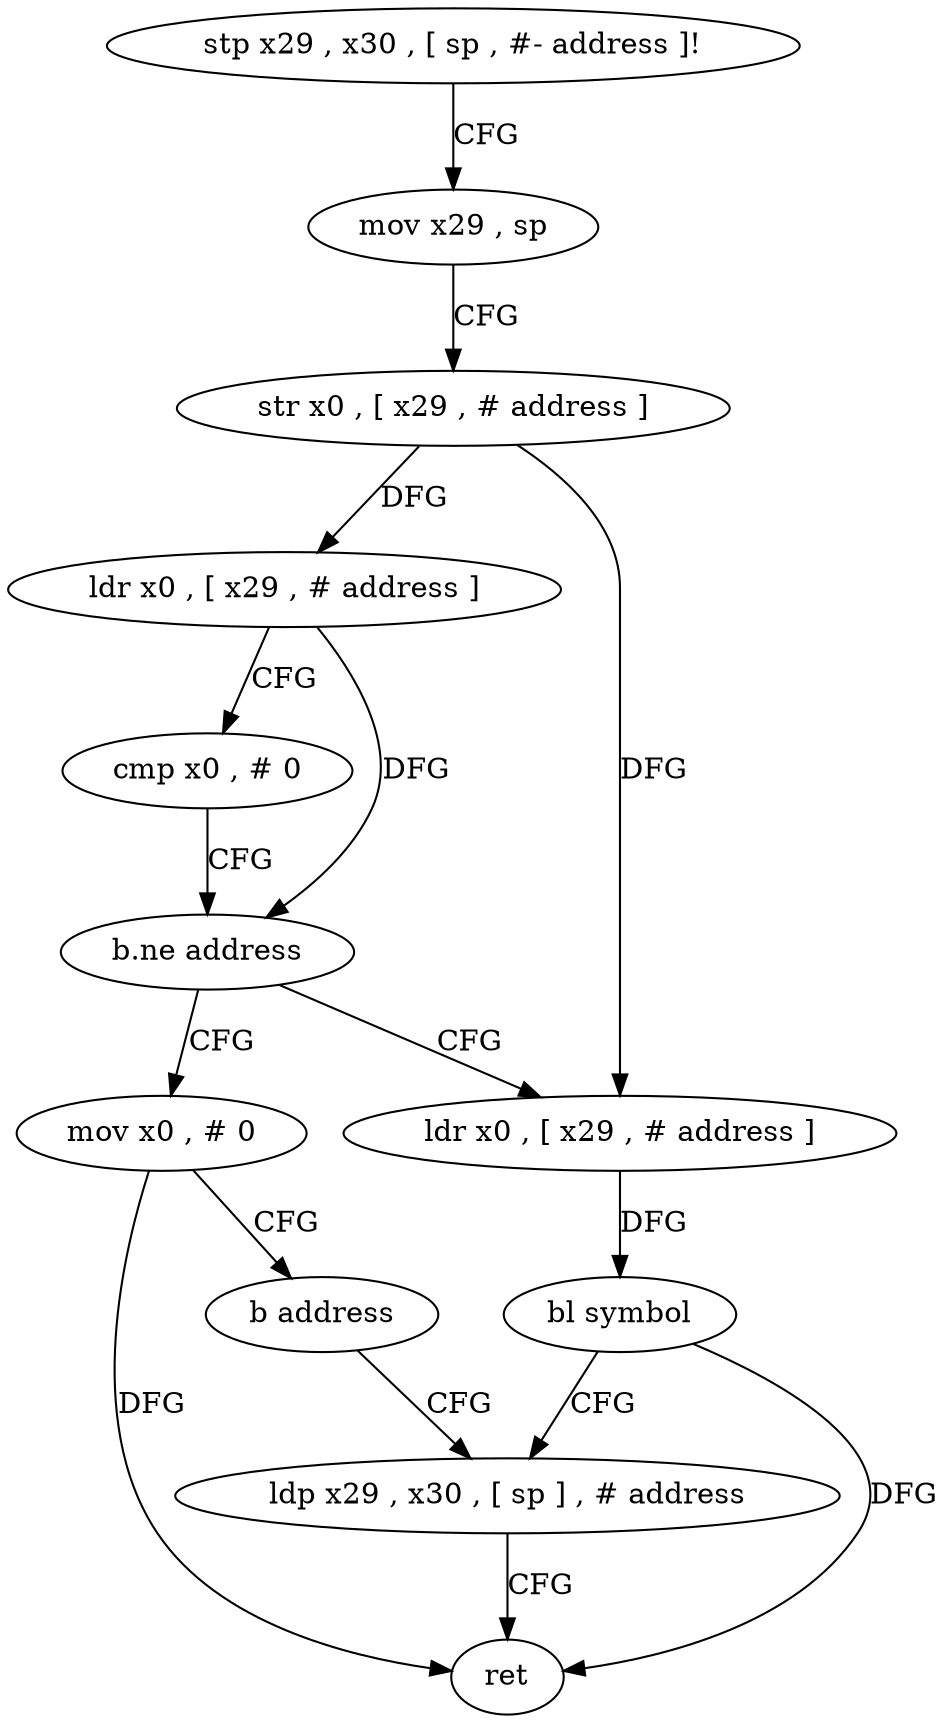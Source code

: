 digraph "func" {
"88108" [label = "stp x29 , x30 , [ sp , #- address ]!" ]
"88112" [label = "mov x29 , sp" ]
"88116" [label = "str x0 , [ x29 , # address ]" ]
"88120" [label = "ldr x0 , [ x29 , # address ]" ]
"88124" [label = "cmp x0 , # 0" ]
"88128" [label = "b.ne address" ]
"88140" [label = "ldr x0 , [ x29 , # address ]" ]
"88132" [label = "mov x0 , # 0" ]
"88144" [label = "bl symbol" ]
"88148" [label = "ldp x29 , x30 , [ sp ] , # address" ]
"88136" [label = "b address" ]
"88152" [label = "ret" ]
"88108" -> "88112" [ label = "CFG" ]
"88112" -> "88116" [ label = "CFG" ]
"88116" -> "88120" [ label = "DFG" ]
"88116" -> "88140" [ label = "DFG" ]
"88120" -> "88124" [ label = "CFG" ]
"88120" -> "88128" [ label = "DFG" ]
"88124" -> "88128" [ label = "CFG" ]
"88128" -> "88140" [ label = "CFG" ]
"88128" -> "88132" [ label = "CFG" ]
"88140" -> "88144" [ label = "DFG" ]
"88132" -> "88136" [ label = "CFG" ]
"88132" -> "88152" [ label = "DFG" ]
"88144" -> "88148" [ label = "CFG" ]
"88144" -> "88152" [ label = "DFG" ]
"88148" -> "88152" [ label = "CFG" ]
"88136" -> "88148" [ label = "CFG" ]
}
